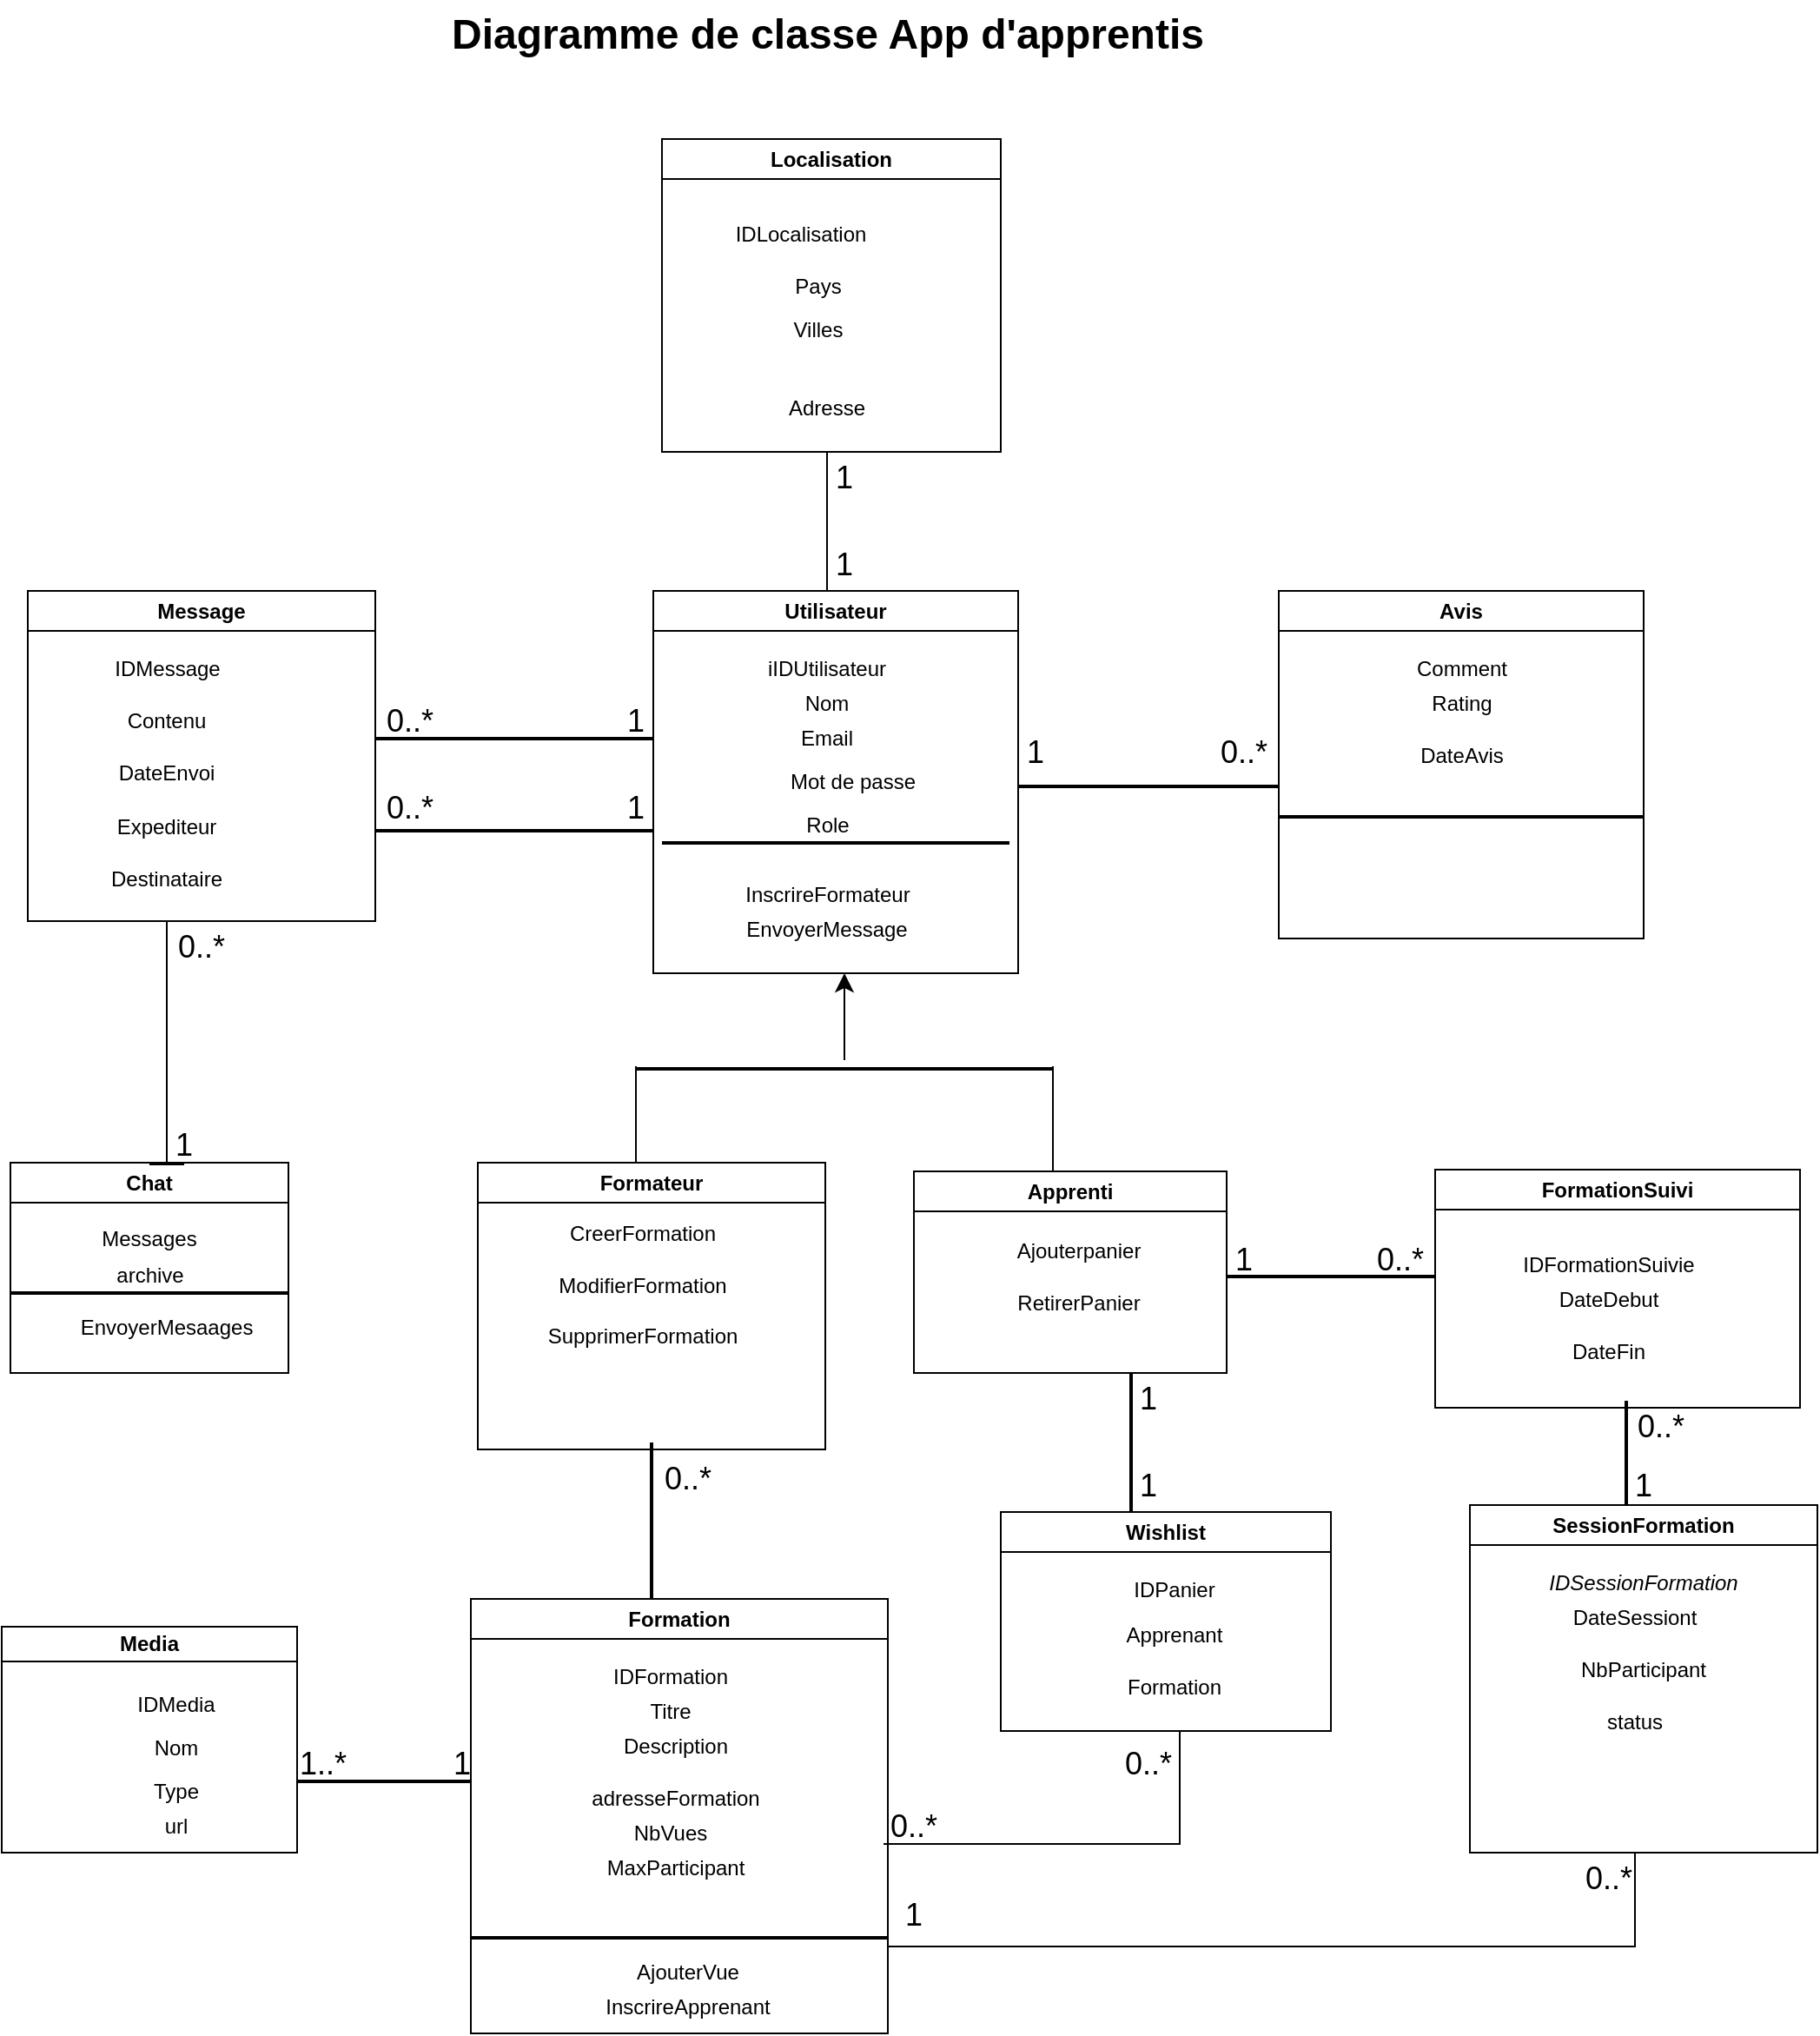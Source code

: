 <mxfile version="26.2.13">
  <diagram name="Page-1" id="CmLqrDDIBEYrlUWkDVZ6">
    <mxGraphModel dx="1044" dy="1450" grid="1" gridSize="10" guides="1" tooltips="1" connect="1" arrows="1" fold="1" page="1" pageScale="1" pageWidth="583" pageHeight="827" math="0" shadow="0">
      <root>
        <mxCell id="0" />
        <mxCell id="1" parent="0" />
        <mxCell id="fAu7AS8wdz9JEPkFu88W-1" value="Utilisateur" style="swimlane;whiteSpace=wrap;html=1;startSize=23;" vertex="1" parent="1">
          <mxGeometry x="450" y="80" width="210" height="220" as="geometry" />
        </mxCell>
        <mxCell id="fAu7AS8wdz9JEPkFu88W-2" value="iIDUtilisateur" style="text;html=1;align=center;verticalAlign=middle;whiteSpace=wrap;rounded=0;" vertex="1" parent="fAu7AS8wdz9JEPkFu88W-1">
          <mxGeometry x="55" y="30" width="90" height="30" as="geometry" />
        </mxCell>
        <mxCell id="fAu7AS8wdz9JEPkFu88W-3" value="Nom" style="text;html=1;align=center;verticalAlign=middle;whiteSpace=wrap;rounded=0;" vertex="1" parent="fAu7AS8wdz9JEPkFu88W-1">
          <mxGeometry x="70" y="50" width="60" height="30" as="geometry" />
        </mxCell>
        <mxCell id="fAu7AS8wdz9JEPkFu88W-4" value="Email" style="text;html=1;align=center;verticalAlign=middle;whiteSpace=wrap;rounded=0;" vertex="1" parent="fAu7AS8wdz9JEPkFu88W-1">
          <mxGeometry x="70" y="70" width="60" height="30" as="geometry" />
        </mxCell>
        <mxCell id="fAu7AS8wdz9JEPkFu88W-5" value="Mot de passe" style="text;html=1;align=center;verticalAlign=middle;whiteSpace=wrap;rounded=0;" vertex="1" parent="fAu7AS8wdz9JEPkFu88W-1">
          <mxGeometry x="70" y="95" width="90" height="30" as="geometry" />
        </mxCell>
        <mxCell id="fAu7AS8wdz9JEPkFu88W-6" value="Role" style="text;html=1;align=center;verticalAlign=middle;resizable=0;points=[];autosize=1;strokeColor=none;fillColor=none;" vertex="1" parent="fAu7AS8wdz9JEPkFu88W-1">
          <mxGeometry x="75" y="120" width="50" height="30" as="geometry" />
        </mxCell>
        <mxCell id="fAu7AS8wdz9JEPkFu88W-7" value="" style="line;strokeWidth=2;html=1;" vertex="1" parent="fAu7AS8wdz9JEPkFu88W-1">
          <mxGeometry x="5" y="140" width="200" height="10" as="geometry" />
        </mxCell>
        <mxCell id="fAu7AS8wdz9JEPkFu88W-8" value="EnvoyerMessage" style="text;html=1;align=center;verticalAlign=middle;whiteSpace=wrap;rounded=0;" vertex="1" parent="fAu7AS8wdz9JEPkFu88W-1">
          <mxGeometry x="70" y="180" width="60" height="30" as="geometry" />
        </mxCell>
        <mxCell id="fAu7AS8wdz9JEPkFu88W-9" value="InscrireFormateur" style="text;html=1;align=center;verticalAlign=middle;resizable=0;points=[];autosize=1;strokeColor=none;fillColor=none;" vertex="1" parent="fAu7AS8wdz9JEPkFu88W-1">
          <mxGeometry x="40" y="160" width="120" height="30" as="geometry" />
        </mxCell>
        <mxCell id="fAu7AS8wdz9JEPkFu88W-10" value="" style="shape=partialRectangle;whiteSpace=wrap;html=1;bottom=0;top=0;fillColor=none;" vertex="1" parent="1">
          <mxGeometry x="440" y="354" width="240" height="60" as="geometry" />
        </mxCell>
        <mxCell id="fAu7AS8wdz9JEPkFu88W-11" value="Formateur" style="swimlane;whiteSpace=wrap;html=1;" vertex="1" parent="1">
          <mxGeometry x="349" y="409" width="200" height="165" as="geometry" />
        </mxCell>
        <mxCell id="fAu7AS8wdz9JEPkFu88W-12" value="CreerFormation" style="text;html=1;align=center;verticalAlign=middle;whiteSpace=wrap;rounded=0;" vertex="1" parent="fAu7AS8wdz9JEPkFu88W-11">
          <mxGeometry x="65" y="26" width="60" height="30" as="geometry" />
        </mxCell>
        <mxCell id="fAu7AS8wdz9JEPkFu88W-13" value="ModifierFormation" style="text;html=1;align=center;verticalAlign=middle;whiteSpace=wrap;rounded=0;" vertex="1" parent="fAu7AS8wdz9JEPkFu88W-11">
          <mxGeometry x="65" y="56" width="60" height="30" as="geometry" />
        </mxCell>
        <mxCell id="fAu7AS8wdz9JEPkFu88W-14" value="SupprimerFormation" style="text;html=1;align=center;verticalAlign=middle;whiteSpace=wrap;rounded=0;" vertex="1" parent="fAu7AS8wdz9JEPkFu88W-11">
          <mxGeometry x="65" y="85" width="60" height="30" as="geometry" />
        </mxCell>
        <mxCell id="fAu7AS8wdz9JEPkFu88W-15" value="Apprenti" style="swimlane;whiteSpace=wrap;html=1;" vertex="1" parent="1">
          <mxGeometry x="600" y="414" width="180" height="116" as="geometry" />
        </mxCell>
        <mxCell id="fAu7AS8wdz9JEPkFu88W-16" value="Ajouterpanier" style="text;html=1;align=center;verticalAlign=middle;whiteSpace=wrap;rounded=0;" vertex="1" parent="fAu7AS8wdz9JEPkFu88W-15">
          <mxGeometry x="65" y="31" width="60" height="30" as="geometry" />
        </mxCell>
        <mxCell id="fAu7AS8wdz9JEPkFu88W-17" value="RetirerPanier" style="text;html=1;align=center;verticalAlign=middle;whiteSpace=wrap;rounded=0;" vertex="1" parent="fAu7AS8wdz9JEPkFu88W-15">
          <mxGeometry x="65" y="61" width="60" height="30" as="geometry" />
        </mxCell>
        <mxCell id="fAu7AS8wdz9JEPkFu88W-18" value="Message" style="swimlane;whiteSpace=wrap;html=1;align=center;" vertex="1" parent="1">
          <mxGeometry x="90" y="80" width="200" height="190" as="geometry" />
        </mxCell>
        <mxCell id="fAu7AS8wdz9JEPkFu88W-19" value="IDMessage" style="text;html=1;align=center;verticalAlign=middle;resizable=0;points=[];autosize=1;strokeColor=none;fillColor=none;" vertex="1" parent="fAu7AS8wdz9JEPkFu88W-18">
          <mxGeometry x="40" y="30" width="80" height="30" as="geometry" />
        </mxCell>
        <mxCell id="fAu7AS8wdz9JEPkFu88W-20" value="Contenu" style="text;html=1;align=center;verticalAlign=middle;whiteSpace=wrap;rounded=0;" vertex="1" parent="fAu7AS8wdz9JEPkFu88W-18">
          <mxGeometry x="50" y="60" width="60" height="30" as="geometry" />
        </mxCell>
        <mxCell id="fAu7AS8wdz9JEPkFu88W-21" value="DateEnvoi" style="text;html=1;align=center;verticalAlign=middle;whiteSpace=wrap;rounded=0;" vertex="1" parent="fAu7AS8wdz9JEPkFu88W-18">
          <mxGeometry x="50" y="90" width="60" height="30" as="geometry" />
        </mxCell>
        <mxCell id="fAu7AS8wdz9JEPkFu88W-22" value="Expediteur" style="text;html=1;align=center;verticalAlign=middle;whiteSpace=wrap;rounded=0;" vertex="1" parent="fAu7AS8wdz9JEPkFu88W-18">
          <mxGeometry x="50" y="121" width="60" height="30" as="geometry" />
        </mxCell>
        <mxCell id="fAu7AS8wdz9JEPkFu88W-23" value="Destinataire" style="text;html=1;align=center;verticalAlign=middle;whiteSpace=wrap;rounded=0;" vertex="1" parent="fAu7AS8wdz9JEPkFu88W-18">
          <mxGeometry x="50" y="151" width="60" height="30" as="geometry" />
        </mxCell>
        <mxCell id="fAu7AS8wdz9JEPkFu88W-24" value="" style="edgeStyle=segmentEdgeStyle;endArrow=classic;html=1;curved=0;rounded=0;endSize=8;startSize=8;" edge="1" parent="1" source="fAu7AS8wdz9JEPkFu88W-26">
          <mxGeometry width="50" height="50" relative="1" as="geometry">
            <mxPoint x="510" y="350" as="sourcePoint" />
            <mxPoint x="560" y="300" as="targetPoint" />
          </mxGeometry>
        </mxCell>
        <mxCell id="fAu7AS8wdz9JEPkFu88W-25" value="" style="edgeStyle=segmentEdgeStyle;endArrow=classic;html=1;curved=0;rounded=0;endSize=8;startSize=8;" edge="1" parent="1" target="fAu7AS8wdz9JEPkFu88W-26">
          <mxGeometry width="50" height="50" relative="1" as="geometry">
            <mxPoint x="510" y="350" as="sourcePoint" />
            <mxPoint x="560" y="300" as="targetPoint" />
          </mxGeometry>
        </mxCell>
        <mxCell id="fAu7AS8wdz9JEPkFu88W-26" value="" style="line;strokeWidth=2;html=1;" vertex="1" parent="1">
          <mxGeometry x="440" y="350" width="240" height="10" as="geometry" />
        </mxCell>
        <mxCell id="fAu7AS8wdz9JEPkFu88W-27" value="Formation" style="swimlane;whiteSpace=wrap;html=1;" vertex="1" parent="1">
          <mxGeometry x="345" y="660" width="240" height="250" as="geometry" />
        </mxCell>
        <mxCell id="fAu7AS8wdz9JEPkFu88W-28" value="IDFormation" style="text;html=1;align=center;verticalAlign=middle;whiteSpace=wrap;rounded=0;" vertex="1" parent="fAu7AS8wdz9JEPkFu88W-27">
          <mxGeometry x="85" y="30" width="60" height="30" as="geometry" />
        </mxCell>
        <mxCell id="fAu7AS8wdz9JEPkFu88W-29" value="Titre" style="text;html=1;align=center;verticalAlign=middle;whiteSpace=wrap;rounded=0;" vertex="1" parent="fAu7AS8wdz9JEPkFu88W-27">
          <mxGeometry x="85" y="50" width="60" height="30" as="geometry" />
        </mxCell>
        <mxCell id="fAu7AS8wdz9JEPkFu88W-30" value="Description" style="text;html=1;align=center;verticalAlign=middle;whiteSpace=wrap;rounded=0;" vertex="1" parent="fAu7AS8wdz9JEPkFu88W-27">
          <mxGeometry x="87.5" y="70" width="60" height="30" as="geometry" />
        </mxCell>
        <mxCell id="fAu7AS8wdz9JEPkFu88W-31" value="adresseFormation" style="text;html=1;align=center;verticalAlign=middle;whiteSpace=wrap;rounded=0;" vertex="1" parent="fAu7AS8wdz9JEPkFu88W-27">
          <mxGeometry x="87.5" y="100" width="60" height="30" as="geometry" />
        </mxCell>
        <mxCell id="fAu7AS8wdz9JEPkFu88W-32" value="NbVues" style="text;html=1;align=center;verticalAlign=middle;whiteSpace=wrap;rounded=0;" vertex="1" parent="fAu7AS8wdz9JEPkFu88W-27">
          <mxGeometry x="85" y="120" width="60" height="30" as="geometry" />
        </mxCell>
        <mxCell id="fAu7AS8wdz9JEPkFu88W-33" value="" style="line;strokeWidth=2;html=1;" vertex="1" parent="fAu7AS8wdz9JEPkFu88W-27">
          <mxGeometry y="190" width="240" height="10" as="geometry" />
        </mxCell>
        <mxCell id="fAu7AS8wdz9JEPkFu88W-34" value="MaxParticipant" style="text;html=1;align=center;verticalAlign=middle;whiteSpace=wrap;rounded=0;" vertex="1" parent="fAu7AS8wdz9JEPkFu88W-27">
          <mxGeometry x="87.5" y="140" width="60" height="30" as="geometry" />
        </mxCell>
        <mxCell id="fAu7AS8wdz9JEPkFu88W-35" value="AjouterVue" style="text;html=1;align=center;verticalAlign=middle;whiteSpace=wrap;rounded=0;" vertex="1" parent="fAu7AS8wdz9JEPkFu88W-27">
          <mxGeometry x="95" y="200" width="60" height="30" as="geometry" />
        </mxCell>
        <mxCell id="fAu7AS8wdz9JEPkFu88W-36" value="InscrireApprenant" style="text;html=1;align=center;verticalAlign=middle;whiteSpace=wrap;rounded=0;" vertex="1" parent="fAu7AS8wdz9JEPkFu88W-27">
          <mxGeometry x="95" y="220" width="60" height="30" as="geometry" />
        </mxCell>
        <mxCell id="fAu7AS8wdz9JEPkFu88W-98" value="" style="line;strokeWidth=2;html=1;" vertex="1" parent="fAu7AS8wdz9JEPkFu88W-27">
          <mxGeometry x="-100" y="100" width="100" height="10" as="geometry" />
        </mxCell>
        <mxCell id="fAu7AS8wdz9JEPkFu88W-116" value="&lt;font style=&quot;font-size: 18px;&quot;&gt;1&lt;/font&gt;" style="text;html=1;align=center;verticalAlign=middle;whiteSpace=wrap;rounded=0;" vertex="1" parent="fAu7AS8wdz9JEPkFu88W-27">
          <mxGeometry x="-35" y="80" width="60" height="30" as="geometry" />
        </mxCell>
        <mxCell id="fAu7AS8wdz9JEPkFu88W-38" value="Chat" style="swimlane;whiteSpace=wrap;html=1;startSize=23;" vertex="1" parent="1">
          <mxGeometry x="80" y="409" width="160" height="121" as="geometry" />
        </mxCell>
        <mxCell id="fAu7AS8wdz9JEPkFu88W-39" value="Messages" style="text;html=1;align=center;verticalAlign=middle;whiteSpace=wrap;rounded=0;" vertex="1" parent="fAu7AS8wdz9JEPkFu88W-38">
          <mxGeometry x="50" y="29" width="60" height="30" as="geometry" />
        </mxCell>
        <mxCell id="fAu7AS8wdz9JEPkFu88W-40" value="" style="line;strokeWidth=2;html=1;" vertex="1" parent="fAu7AS8wdz9JEPkFu88W-38">
          <mxGeometry y="70" width="160" height="10" as="geometry" />
        </mxCell>
        <mxCell id="fAu7AS8wdz9JEPkFu88W-41" value="EnvoyerMesaages" style="text;html=1;align=center;verticalAlign=middle;whiteSpace=wrap;rounded=0;" vertex="1" parent="fAu7AS8wdz9JEPkFu88W-38">
          <mxGeometry x="60" y="80" width="60" height="30" as="geometry" />
        </mxCell>
        <mxCell id="fAu7AS8wdz9JEPkFu88W-131" value="archive" style="text;html=1;align=center;verticalAlign=middle;resizable=0;points=[];autosize=1;strokeColor=none;fillColor=none;" vertex="1" parent="fAu7AS8wdz9JEPkFu88W-38">
          <mxGeometry x="50" y="50" width="60" height="30" as="geometry" />
        </mxCell>
        <mxCell id="fAu7AS8wdz9JEPkFu88W-42" value="Wishlist" style="swimlane;whiteSpace=wrap;html=1;" vertex="1" parent="1">
          <mxGeometry x="650" y="610" width="190" height="126" as="geometry" />
        </mxCell>
        <mxCell id="fAu7AS8wdz9JEPkFu88W-43" value="IDPanier" style="text;html=1;align=center;verticalAlign=middle;whiteSpace=wrap;rounded=0;" vertex="1" parent="fAu7AS8wdz9JEPkFu88W-42">
          <mxGeometry x="70" y="35" width="60" height="20" as="geometry" />
        </mxCell>
        <mxCell id="fAu7AS8wdz9JEPkFu88W-44" value="Apprenant" style="text;html=1;align=center;verticalAlign=middle;whiteSpace=wrap;rounded=0;" vertex="1" parent="fAu7AS8wdz9JEPkFu88W-42">
          <mxGeometry x="70" y="56" width="60" height="30" as="geometry" />
        </mxCell>
        <mxCell id="fAu7AS8wdz9JEPkFu88W-45" value="Formation" style="text;html=1;align=center;verticalAlign=middle;whiteSpace=wrap;rounded=0;" vertex="1" parent="fAu7AS8wdz9JEPkFu88W-42">
          <mxGeometry x="70" y="86" width="60" height="30" as="geometry" />
        </mxCell>
        <mxCell id="fAu7AS8wdz9JEPkFu88W-46" value="Localisation" style="swimlane;whiteSpace=wrap;html=1;" vertex="1" parent="1">
          <mxGeometry x="455" y="-180" width="195" height="180" as="geometry" />
        </mxCell>
        <mxCell id="fAu7AS8wdz9JEPkFu88W-47" value="IDLocalisation" style="text;html=1;align=center;verticalAlign=middle;whiteSpace=wrap;rounded=0;" vertex="1" parent="fAu7AS8wdz9JEPkFu88W-46">
          <mxGeometry x="50" y="40" width="60" height="30" as="geometry" />
        </mxCell>
        <mxCell id="fAu7AS8wdz9JEPkFu88W-48" value="Pays" style="text;html=1;align=center;verticalAlign=middle;whiteSpace=wrap;rounded=0;" vertex="1" parent="fAu7AS8wdz9JEPkFu88W-46">
          <mxGeometry x="60" y="70" width="60" height="30" as="geometry" />
        </mxCell>
        <mxCell id="fAu7AS8wdz9JEPkFu88W-49" value="Villes" style="text;html=1;align=center;verticalAlign=middle;whiteSpace=wrap;rounded=0;" vertex="1" parent="fAu7AS8wdz9JEPkFu88W-46">
          <mxGeometry x="60" y="100" width="60" height="20" as="geometry" />
        </mxCell>
        <mxCell id="fAu7AS8wdz9JEPkFu88W-50" value="Adresse" style="text;html=1;align=center;verticalAlign=middle;whiteSpace=wrap;rounded=0;" vertex="1" parent="fAu7AS8wdz9JEPkFu88W-46">
          <mxGeometry x="65" y="140" width="60" height="30" as="geometry" />
        </mxCell>
        <mxCell id="fAu7AS8wdz9JEPkFu88W-58" value="&lt;font style=&quot;font-size: 18px;&quot;&gt;1&lt;/font&gt;" style="text;html=1;align=center;verticalAlign=middle;whiteSpace=wrap;rounded=0;" vertex="1" parent="1">
          <mxGeometry x="530" width="60" height="30" as="geometry" />
        </mxCell>
        <mxCell id="fAu7AS8wdz9JEPkFu88W-59" value="1" style="text;html=1;align=center;verticalAlign=middle;whiteSpace=wrap;rounded=0;fontSize=18;" vertex="1" parent="1">
          <mxGeometry x="530" y="50" width="60" height="30" as="geometry" />
        </mxCell>
        <mxCell id="fAu7AS8wdz9JEPkFu88W-60" value="Diagramme de classe App d&#39;apprentis" style="text;strokeColor=none;fillColor=none;html=1;fontSize=24;fontStyle=1;verticalAlign=middle;align=center;" vertex="1" parent="1">
          <mxGeometry x="490" y="-260" width="120" height="40" as="geometry" />
        </mxCell>
        <mxCell id="fAu7AS8wdz9JEPkFu88W-61" value="" style="shape=crossbar;whiteSpace=wrap;html=1;rounded=1;direction=south;" vertex="1" parent="1">
          <mxGeometry x="540" width="20" height="80" as="geometry" />
        </mxCell>
        <mxCell id="fAu7AS8wdz9JEPkFu88W-62" value="&lt;font style=&quot;font-size: 18px;&quot;&gt;1&lt;/font&gt;" style="text;html=1;align=center;verticalAlign=middle;whiteSpace=wrap;rounded=0;" vertex="1" parent="1">
          <mxGeometry x="150" y="384" width="60" height="30" as="geometry" />
        </mxCell>
        <mxCell id="fAu7AS8wdz9JEPkFu88W-63" value="1" style="text;html=1;align=center;verticalAlign=middle;whiteSpace=wrap;rounded=0;fontSize=18;rotation=0;" vertex="1" parent="1">
          <mxGeometry x="410" y="140" width="60" height="30" as="geometry" />
        </mxCell>
        <mxCell id="fAu7AS8wdz9JEPkFu88W-64" value="" style="shape=crossbar;whiteSpace=wrap;html=1;rounded=1;direction=south;" vertex="1" parent="1">
          <mxGeometry x="160" y="270" width="20" height="140" as="geometry" />
        </mxCell>
        <mxCell id="fAu7AS8wdz9JEPkFu88W-65" value="" style="line;strokeWidth=2;html=1;" vertex="1" parent="1">
          <mxGeometry x="290" y="160" width="160" height="10" as="geometry" />
        </mxCell>
        <mxCell id="fAu7AS8wdz9JEPkFu88W-66" value="0..*" style="text;html=1;align=center;verticalAlign=middle;whiteSpace=wrap;rounded=0;fontSize=18;" vertex="1" parent="1">
          <mxGeometry x="280" y="140" width="60" height="30" as="geometry" />
        </mxCell>
        <mxCell id="fAu7AS8wdz9JEPkFu88W-67" value="0..*" style="text;html=1;align=center;verticalAlign=middle;whiteSpace=wrap;rounded=0;fontSize=18;" vertex="1" parent="1">
          <mxGeometry x="160" y="270" width="60" height="30" as="geometry" />
        </mxCell>
        <mxCell id="fAu7AS8wdz9JEPkFu88W-68" value="" style="line;strokeWidth=2;html=1;" vertex="1" parent="1">
          <mxGeometry x="290" y="213" width="160" height="10" as="geometry" />
        </mxCell>
        <mxCell id="fAu7AS8wdz9JEPkFu88W-69" value="FormationSuivi" style="swimlane;whiteSpace=wrap;html=1;startSize=23;" vertex="1" parent="1">
          <mxGeometry x="900" y="413" width="210" height="137" as="geometry" />
        </mxCell>
        <mxCell id="fAu7AS8wdz9JEPkFu88W-70" value="IDFormationSuivie" style="text;html=1;align=center;verticalAlign=middle;whiteSpace=wrap;rounded=0;" vertex="1" parent="fAu7AS8wdz9JEPkFu88W-69">
          <mxGeometry x="70" y="40" width="60" height="30" as="geometry" />
        </mxCell>
        <mxCell id="fAu7AS8wdz9JEPkFu88W-71" value="DateDebut" style="text;html=1;align=center;verticalAlign=middle;whiteSpace=wrap;rounded=0;" vertex="1" parent="fAu7AS8wdz9JEPkFu88W-69">
          <mxGeometry x="70" y="60" width="60" height="30" as="geometry" />
        </mxCell>
        <mxCell id="fAu7AS8wdz9JEPkFu88W-72" value="DateFin" style="text;html=1;align=center;verticalAlign=middle;whiteSpace=wrap;rounded=0;" vertex="1" parent="fAu7AS8wdz9JEPkFu88W-69">
          <mxGeometry x="70" y="90" width="60" height="30" as="geometry" />
        </mxCell>
        <mxCell id="fAu7AS8wdz9JEPkFu88W-73" value="Media" style="swimlane;whiteSpace=wrap;html=1;startSize=20;" vertex="1" parent="1">
          <mxGeometry x="75" y="676" width="170" height="130" as="geometry" />
        </mxCell>
        <mxCell id="fAu7AS8wdz9JEPkFu88W-74" value="url" style="text;html=1;align=center;verticalAlign=middle;resizable=0;points=[];autosize=1;strokeColor=none;fillColor=none;" vertex="1" parent="fAu7AS8wdz9JEPkFu88W-73">
          <mxGeometry x="80" y="100" width="40" height="30" as="geometry" />
        </mxCell>
        <mxCell id="fAu7AS8wdz9JEPkFu88W-75" value="Type" style="text;html=1;align=center;verticalAlign=middle;resizable=0;points=[];autosize=1;strokeColor=none;fillColor=none;" vertex="1" parent="fAu7AS8wdz9JEPkFu88W-73">
          <mxGeometry x="75" y="80" width="50" height="30" as="geometry" />
        </mxCell>
        <mxCell id="fAu7AS8wdz9JEPkFu88W-76" value="Nom" style="text;html=1;align=center;verticalAlign=middle;resizable=0;points=[];autosize=1;strokeColor=none;fillColor=none;" vertex="1" parent="fAu7AS8wdz9JEPkFu88W-73">
          <mxGeometry x="75" y="55" width="50" height="30" as="geometry" />
        </mxCell>
        <mxCell id="fAu7AS8wdz9JEPkFu88W-77" value="IDMedia" style="text;html=1;align=center;verticalAlign=middle;resizable=0;points=[];autosize=1;strokeColor=none;fillColor=none;" vertex="1" parent="fAu7AS8wdz9JEPkFu88W-73">
          <mxGeometry x="65" y="30" width="70" height="30" as="geometry" />
        </mxCell>
        <mxCell id="fAu7AS8wdz9JEPkFu88W-78" value="SessionFormation" style="swimlane;whiteSpace=wrap;html=1;" vertex="1" parent="1">
          <mxGeometry x="920" y="606" width="200" height="200" as="geometry" />
        </mxCell>
        <mxCell id="fAu7AS8wdz9JEPkFu88W-79" value="&lt;i&gt;IDSessionFormation&lt;/i&gt;" style="text;html=1;align=center;verticalAlign=middle;whiteSpace=wrap;rounded=0;" vertex="1" parent="fAu7AS8wdz9JEPkFu88W-78">
          <mxGeometry x="70" y="30" width="60" height="30" as="geometry" />
        </mxCell>
        <mxCell id="fAu7AS8wdz9JEPkFu88W-80" value="DateSessiont" style="text;html=1;align=center;verticalAlign=middle;whiteSpace=wrap;rounded=0;" vertex="1" parent="fAu7AS8wdz9JEPkFu88W-78">
          <mxGeometry x="65" y="50" width="60" height="30" as="geometry" />
        </mxCell>
        <mxCell id="fAu7AS8wdz9JEPkFu88W-81" value="NbParticipant" style="text;html=1;align=center;verticalAlign=middle;whiteSpace=wrap;rounded=0;" vertex="1" parent="fAu7AS8wdz9JEPkFu88W-78">
          <mxGeometry x="70" y="80" width="60" height="30" as="geometry" />
        </mxCell>
        <mxCell id="fAu7AS8wdz9JEPkFu88W-82" value="status" style="text;html=1;align=center;verticalAlign=middle;whiteSpace=wrap;rounded=0;" vertex="1" parent="fAu7AS8wdz9JEPkFu88W-78">
          <mxGeometry x="65" y="110" width="60" height="30" as="geometry" />
        </mxCell>
        <mxCell id="fAu7AS8wdz9JEPkFu88W-83" value="0..*" style="text;html=1;align=center;verticalAlign=middle;whiteSpace=wrap;rounded=0;fontSize=18;" vertex="1" parent="1">
          <mxGeometry x="280" y="190" width="60" height="30" as="geometry" />
        </mxCell>
        <mxCell id="fAu7AS8wdz9JEPkFu88W-84" value="1" style="text;html=1;align=center;verticalAlign=middle;whiteSpace=wrap;rounded=0;fontSize=18;rotation=0;" vertex="1" parent="1">
          <mxGeometry x="570" y="827" width="60" height="30" as="geometry" />
        </mxCell>
        <mxCell id="fAu7AS8wdz9JEPkFu88W-85" value="&lt;font style=&quot;font-size: 18px;&quot;&gt;1&lt;/font&gt;" style="text;html=1;align=center;verticalAlign=middle;whiteSpace=wrap;rounded=0;" vertex="1" parent="1">
          <mxGeometry x="990" y="580" width="60" height="30" as="geometry" />
        </mxCell>
        <mxCell id="fAu7AS8wdz9JEPkFu88W-86" value="0..*" style="text;html=1;align=center;verticalAlign=middle;whiteSpace=wrap;rounded=0;fontSize=18;" vertex="1" parent="1">
          <mxGeometry x="1000" y="546" width="60" height="30" as="geometry" />
        </mxCell>
        <mxCell id="fAu7AS8wdz9JEPkFu88W-87" value="" style="line;strokeWidth=2;direction=south;html=1;" vertex="1" parent="1">
          <mxGeometry x="720" y="530" width="10" height="80" as="geometry" />
        </mxCell>
        <mxCell id="fAu7AS8wdz9JEPkFu88W-88" value="&lt;font style=&quot;font-size: 18px;&quot;&gt;1&lt;/font&gt;" style="text;html=1;align=center;verticalAlign=middle;whiteSpace=wrap;rounded=0;" vertex="1" parent="1">
          <mxGeometry x="705" y="580" width="60" height="30" as="geometry" />
        </mxCell>
        <mxCell id="fAu7AS8wdz9JEPkFu88W-90" value="0..*" style="text;html=1;align=center;verticalAlign=middle;whiteSpace=wrap;rounded=0;fontSize=18;" vertex="1" parent="1">
          <mxGeometry x="970" y="806" width="60" height="30" as="geometry" />
        </mxCell>
        <mxCell id="fAu7AS8wdz9JEPkFu88W-91" value="1" style="text;html=1;align=center;verticalAlign=middle;whiteSpace=wrap;rounded=0;fontSize=18;rotation=0;" vertex="1" parent="1">
          <mxGeometry x="410" y="190" width="60" height="30" as="geometry" />
        </mxCell>
        <mxCell id="fAu7AS8wdz9JEPkFu88W-93" value="" style="line;strokeWidth=2;html=1;" vertex="1" parent="1">
          <mxGeometry x="660" y="187.5" width="150" height="10" as="geometry" />
        </mxCell>
        <mxCell id="fAu7AS8wdz9JEPkFu88W-97" value="1" style="text;html=1;align=center;verticalAlign=middle;whiteSpace=wrap;rounded=0;fontSize=18;rotation=0;" vertex="1" parent="1">
          <mxGeometry x="640" y="157.5" width="60" height="30" as="geometry" />
        </mxCell>
        <mxCell id="fAu7AS8wdz9JEPkFu88W-99" value="0..*" style="text;html=1;align=center;verticalAlign=middle;whiteSpace=wrap;rounded=0;fontSize=18;" vertex="1" parent="1">
          <mxGeometry x="760" y="157.5" width="60" height="30" as="geometry" />
        </mxCell>
        <mxCell id="fAu7AS8wdz9JEPkFu88W-100" value="1" style="text;html=1;align=center;verticalAlign=middle;whiteSpace=wrap;rounded=0;fontSize=18;rotation=0;" vertex="1" parent="1">
          <mxGeometry x="760" y="449.5" width="60" height="30" as="geometry" />
        </mxCell>
        <mxCell id="fAu7AS8wdz9JEPkFu88W-101" value="0..*" style="text;html=1;align=center;verticalAlign=middle;whiteSpace=wrap;rounded=0;fontSize=18;" vertex="1" parent="1">
          <mxGeometry x="705" y="740" width="60" height="30" as="geometry" />
        </mxCell>
        <mxCell id="fAu7AS8wdz9JEPkFu88W-105" value="" style="line;strokeWidth=2;direction=south;html=1;" vertex="1" parent="1">
          <mxGeometry x="1005" y="546" width="10" height="60" as="geometry" />
        </mxCell>
        <mxCell id="fAu7AS8wdz9JEPkFu88W-107" value="1..*" style="text;html=1;align=center;verticalAlign=middle;whiteSpace=wrap;rounded=0;fontSize=18;" vertex="1" parent="1">
          <mxGeometry x="230" y="740" width="60" height="30" as="geometry" />
        </mxCell>
        <mxCell id="fAu7AS8wdz9JEPkFu88W-108" value="" style="shape=partialRectangle;whiteSpace=wrap;html=1;top=0;left=0;fillColor=none;" vertex="1" parent="1">
          <mxGeometry x="583" y="736" width="170" height="65" as="geometry" />
        </mxCell>
        <mxCell id="fAu7AS8wdz9JEPkFu88W-109" value="" style="shape=partialRectangle;whiteSpace=wrap;html=1;top=0;left=0;fillColor=none;" vertex="1" parent="1">
          <mxGeometry x="585" y="806" width="430" height="54" as="geometry" />
        </mxCell>
        <mxCell id="fAu7AS8wdz9JEPkFu88W-111" value="0..*" style="text;html=1;align=center;verticalAlign=middle;whiteSpace=wrap;rounded=0;fontSize=18;" vertex="1" parent="1">
          <mxGeometry x="570" y="776" width="60" height="30" as="geometry" />
        </mxCell>
        <mxCell id="fAu7AS8wdz9JEPkFu88W-112" value="0..*" style="text;html=1;align=center;verticalAlign=middle;whiteSpace=wrap;rounded=0;fontSize=18;" vertex="1" parent="1">
          <mxGeometry x="850" y="449.5" width="60" height="30" as="geometry" />
        </mxCell>
        <mxCell id="fAu7AS8wdz9JEPkFu88W-113" value="" style="line;strokeWidth=2;direction=south;html=1;" vertex="1" parent="1">
          <mxGeometry x="444" y="570" width="10" height="90" as="geometry" />
        </mxCell>
        <mxCell id="fAu7AS8wdz9JEPkFu88W-115" value="0..*" style="text;html=1;align=center;verticalAlign=middle;whiteSpace=wrap;rounded=0;fontSize=18;" vertex="1" parent="1">
          <mxGeometry x="440" y="576" width="60" height="30" as="geometry" />
        </mxCell>
        <mxCell id="fAu7AS8wdz9JEPkFu88W-117" value="Avis" style="swimlane;whiteSpace=wrap;html=1;" vertex="1" parent="1">
          <mxGeometry x="810" y="80" width="210" height="200" as="geometry" />
        </mxCell>
        <mxCell id="fAu7AS8wdz9JEPkFu88W-55" value="" style="line;strokeWidth=2;html=1;" vertex="1" parent="fAu7AS8wdz9JEPkFu88W-117">
          <mxGeometry y="125" width="210" height="10" as="geometry" />
        </mxCell>
        <mxCell id="fAu7AS8wdz9JEPkFu88W-127" value="Comment" style="text;html=1;align=center;verticalAlign=middle;resizable=0;points=[];autosize=1;strokeColor=none;fillColor=none;" vertex="1" parent="fAu7AS8wdz9JEPkFu88W-117">
          <mxGeometry x="65" y="30" width="80" height="30" as="geometry" />
        </mxCell>
        <mxCell id="fAu7AS8wdz9JEPkFu88W-129" value="Rating" style="text;html=1;align=center;verticalAlign=middle;resizable=0;points=[];autosize=1;strokeColor=none;fillColor=none;" vertex="1" parent="fAu7AS8wdz9JEPkFu88W-117">
          <mxGeometry x="75" y="50" width="60" height="30" as="geometry" />
        </mxCell>
        <mxCell id="fAu7AS8wdz9JEPkFu88W-130" value="DateAvis" style="text;html=1;align=center;verticalAlign=middle;resizable=0;points=[];autosize=1;strokeColor=none;fillColor=none;" vertex="1" parent="fAu7AS8wdz9JEPkFu88W-117">
          <mxGeometry x="70" y="80" width="70" height="30" as="geometry" />
        </mxCell>
        <mxCell id="fAu7AS8wdz9JEPkFu88W-37" value="1" style="text;html=1;align=center;verticalAlign=middle;whiteSpace=wrap;rounded=0;fontSize=18;" vertex="1" parent="1">
          <mxGeometry x="705" y="530" width="60" height="30" as="geometry" />
        </mxCell>
        <mxCell id="fAu7AS8wdz9JEPkFu88W-125" value="" style="line;strokeWidth=2;html=1;" vertex="1" parent="1">
          <mxGeometry x="780" y="469.5" width="120" height="10" as="geometry" />
        </mxCell>
      </root>
    </mxGraphModel>
  </diagram>
</mxfile>
